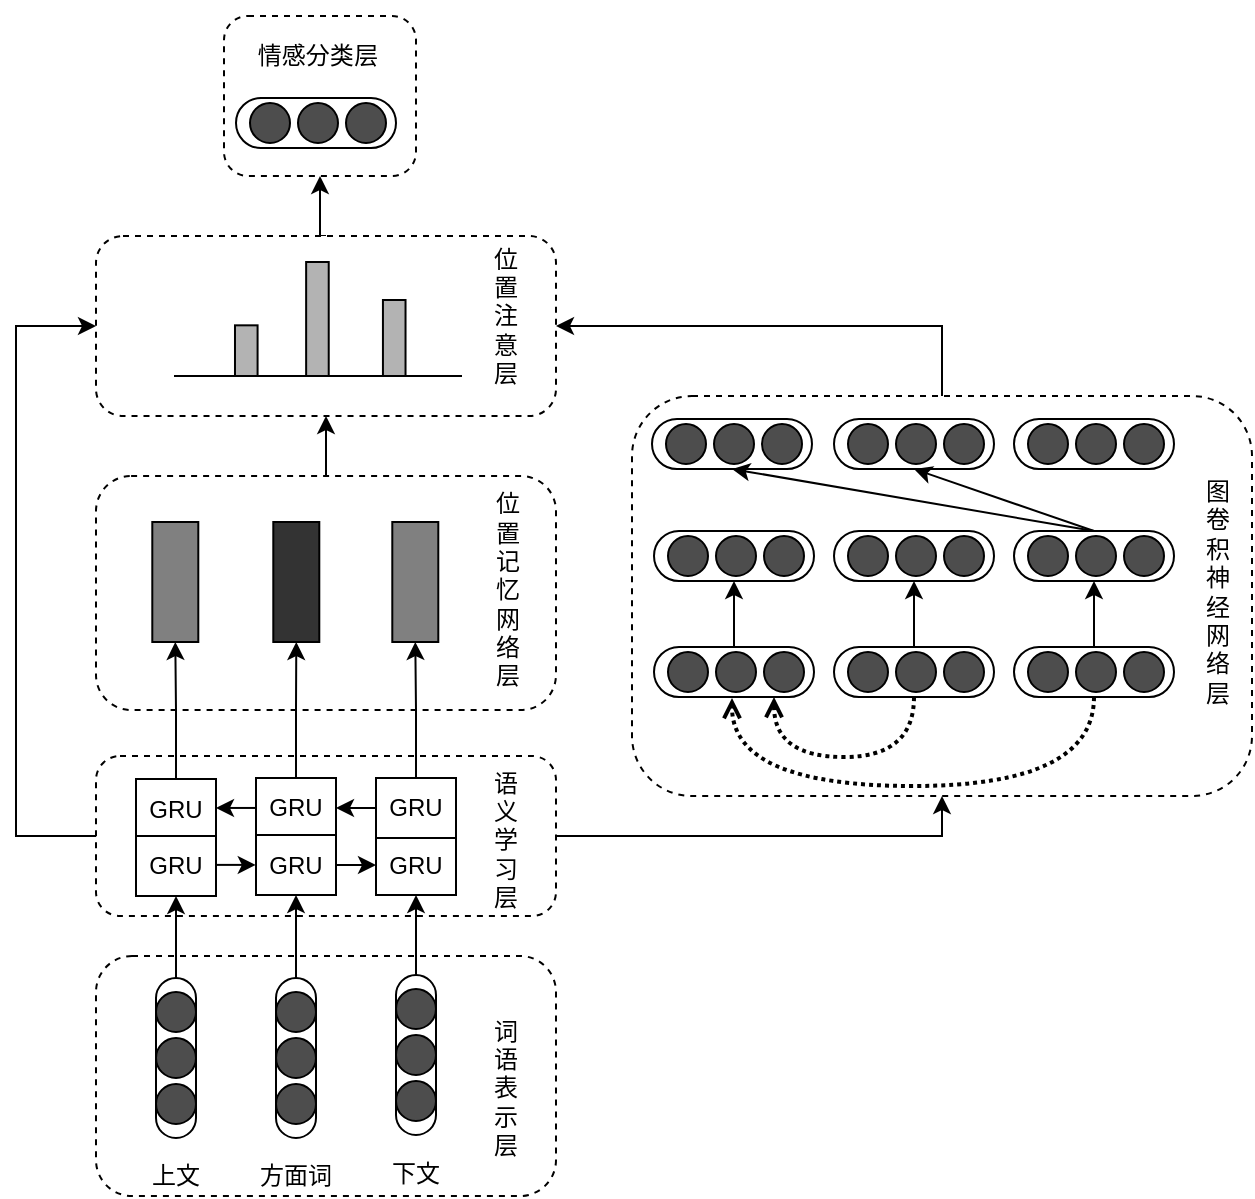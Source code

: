 <mxfile version="12.1.1" type="github" pages="1">
  <diagram id="tmXUNguIjeUi3-2M3EYm" name="Page-1">
    <mxGraphModel dx="859" dy="384" grid="1" gridSize="10" guides="1" tooltips="1" connect="1" arrows="1" fold="1" page="1" pageScale="1" pageWidth="827" pageHeight="1169" math="0" shadow="0">
      <root>
        <mxCell id="0"/>
        <mxCell id="1" parent="0"/>
        <mxCell id="o_JJ_BRSxDDRQvjzPQoS-55" value="" style="rounded=1;whiteSpace=wrap;html=1;fillColor=#FFFFFF;dashed=1;" parent="1" vertex="1">
          <mxGeometry x="209" y="990" width="230" height="120" as="geometry"/>
        </mxCell>
        <mxCell id="o_JJ_BRSxDDRQvjzPQoS-21" value="" style="group" parent="1" vertex="1" connectable="0" treatAsSingle="0">
          <mxGeometry x="229" y="1001" width="40" height="109" as="geometry"/>
        </mxCell>
        <mxCell id="o_JJ_BRSxDDRQvjzPQoS-10" value="" style="group" parent="o_JJ_BRSxDDRQvjzPQoS-21" vertex="1" connectable="0" treatAsSingle="0">
          <mxGeometry x="10" width="20" height="80" as="geometry"/>
        </mxCell>
        <mxCell id="o_JJ_BRSxDDRQvjzPQoS-2" value="" style="rounded=1;whiteSpace=wrap;html=1;arcSize=50;" parent="o_JJ_BRSxDDRQvjzPQoS-10" vertex="1">
          <mxGeometry width="20" height="80" as="geometry"/>
        </mxCell>
        <mxCell id="o_JJ_BRSxDDRQvjzPQoS-5" value="" style="ellipse;whiteSpace=wrap;html=1;aspect=fixed;fillColor=#4D4D4D;" parent="o_JJ_BRSxDDRQvjzPQoS-10" vertex="1">
          <mxGeometry y="30" width="20" height="20" as="geometry"/>
        </mxCell>
        <mxCell id="o_JJ_BRSxDDRQvjzPQoS-11" value="" style="group" parent="o_JJ_BRSxDDRQvjzPQoS-10" vertex="1" connectable="0" treatAsSingle="0">
          <mxGeometry y="7" width="20" height="66" as="geometry"/>
        </mxCell>
        <mxCell id="o_JJ_BRSxDDRQvjzPQoS-6" value="" style="ellipse;whiteSpace=wrap;html=1;aspect=fixed;fillColor=#4D4D4D;" parent="o_JJ_BRSxDDRQvjzPQoS-11" vertex="1">
          <mxGeometry y="46" width="20" height="20" as="geometry"/>
        </mxCell>
        <mxCell id="o_JJ_BRSxDDRQvjzPQoS-1" value="" style="ellipse;whiteSpace=wrap;html=1;aspect=fixed;fillColor=#4D4D4D;" parent="o_JJ_BRSxDDRQvjzPQoS-11" vertex="1">
          <mxGeometry width="20" height="20" as="geometry"/>
        </mxCell>
        <mxCell id="o_JJ_BRSxDDRQvjzPQoS-16" value="" style="group" parent="o_JJ_BRSxDDRQvjzPQoS-21" vertex="1" connectable="0" treatAsSingle="0">
          <mxGeometry y="89" width="40" height="20" as="geometry"/>
        </mxCell>
        <mxCell id="o_JJ_BRSxDDRQvjzPQoS-7" value="上文" style="text;html=1;strokeColor=none;fillColor=none;align=center;verticalAlign=middle;whiteSpace=wrap;rounded=0;" parent="o_JJ_BRSxDDRQvjzPQoS-16" vertex="1">
          <mxGeometry width="40" height="20" as="geometry"/>
        </mxCell>
        <mxCell id="o_JJ_BRSxDDRQvjzPQoS-25" value="" style="group" parent="1" vertex="1" connectable="0" treatAsSingle="0">
          <mxGeometry x="289" y="1001" width="40" height="109" as="geometry"/>
        </mxCell>
        <mxCell id="o_JJ_BRSxDDRQvjzPQoS-26" value="" style="group" parent="o_JJ_BRSxDDRQvjzPQoS-25" vertex="1" connectable="0" treatAsSingle="0">
          <mxGeometry x="10" width="20" height="80" as="geometry"/>
        </mxCell>
        <mxCell id="o_JJ_BRSxDDRQvjzPQoS-27" value="" style="rounded=1;whiteSpace=wrap;html=1;arcSize=50;" parent="o_JJ_BRSxDDRQvjzPQoS-26" vertex="1">
          <mxGeometry width="20" height="80" as="geometry"/>
        </mxCell>
        <mxCell id="o_JJ_BRSxDDRQvjzPQoS-28" value="" style="ellipse;whiteSpace=wrap;html=1;aspect=fixed;fillColor=#4D4D4D;" parent="o_JJ_BRSxDDRQvjzPQoS-26" vertex="1">
          <mxGeometry y="30" width="20" height="20" as="geometry"/>
        </mxCell>
        <mxCell id="o_JJ_BRSxDDRQvjzPQoS-29" value="" style="group" parent="o_JJ_BRSxDDRQvjzPQoS-26" vertex="1" connectable="0" treatAsSingle="0">
          <mxGeometry y="7" width="20" height="66" as="geometry"/>
        </mxCell>
        <mxCell id="o_JJ_BRSxDDRQvjzPQoS-30" value="" style="ellipse;whiteSpace=wrap;html=1;aspect=fixed;fillColor=#4D4D4D;" parent="o_JJ_BRSxDDRQvjzPQoS-29" vertex="1">
          <mxGeometry y="46" width="20" height="20" as="geometry"/>
        </mxCell>
        <mxCell id="o_JJ_BRSxDDRQvjzPQoS-31" value="" style="ellipse;whiteSpace=wrap;html=1;aspect=fixed;fillColor=#4D4D4D;" parent="o_JJ_BRSxDDRQvjzPQoS-29" vertex="1">
          <mxGeometry width="20" height="20" as="geometry"/>
        </mxCell>
        <mxCell id="o_JJ_BRSxDDRQvjzPQoS-32" value="" style="group" parent="o_JJ_BRSxDDRQvjzPQoS-25" vertex="1" connectable="0" treatAsSingle="0">
          <mxGeometry y="89" width="40" height="20" as="geometry"/>
        </mxCell>
        <mxCell id="o_JJ_BRSxDDRQvjzPQoS-33" value="方面词" style="text;html=1;strokeColor=none;fillColor=none;align=center;verticalAlign=middle;whiteSpace=wrap;rounded=0;" parent="o_JJ_BRSxDDRQvjzPQoS-32" vertex="1">
          <mxGeometry width="40" height="20" as="geometry"/>
        </mxCell>
        <mxCell id="o_JJ_BRSxDDRQvjzPQoS-46" value="" style="group" parent="1" vertex="1" connectable="0" treatAsSingle="0">
          <mxGeometry x="349" y="999.5" width="40" height="109" as="geometry"/>
        </mxCell>
        <mxCell id="o_JJ_BRSxDDRQvjzPQoS-47" value="" style="group" parent="o_JJ_BRSxDDRQvjzPQoS-46" vertex="1" connectable="0" treatAsSingle="0">
          <mxGeometry x="10" width="20" height="80" as="geometry"/>
        </mxCell>
        <mxCell id="o_JJ_BRSxDDRQvjzPQoS-48" value="" style="rounded=1;whiteSpace=wrap;html=1;arcSize=50;" parent="o_JJ_BRSxDDRQvjzPQoS-47" vertex="1">
          <mxGeometry width="20" height="80" as="geometry"/>
        </mxCell>
        <mxCell id="o_JJ_BRSxDDRQvjzPQoS-49" value="" style="ellipse;whiteSpace=wrap;html=1;aspect=fixed;fillColor=#4D4D4D;" parent="o_JJ_BRSxDDRQvjzPQoS-47" vertex="1">
          <mxGeometry y="30" width="20" height="20" as="geometry"/>
        </mxCell>
        <mxCell id="o_JJ_BRSxDDRQvjzPQoS-50" value="" style="group" parent="o_JJ_BRSxDDRQvjzPQoS-47" vertex="1" connectable="0" treatAsSingle="0">
          <mxGeometry y="7" width="20" height="66" as="geometry"/>
        </mxCell>
        <mxCell id="o_JJ_BRSxDDRQvjzPQoS-51" value="" style="ellipse;whiteSpace=wrap;html=1;aspect=fixed;fillColor=#4D4D4D;" parent="o_JJ_BRSxDDRQvjzPQoS-50" vertex="1">
          <mxGeometry y="46" width="20" height="20" as="geometry"/>
        </mxCell>
        <mxCell id="o_JJ_BRSxDDRQvjzPQoS-52" value="" style="ellipse;whiteSpace=wrap;html=1;aspect=fixed;fillColor=#4D4D4D;" parent="o_JJ_BRSxDDRQvjzPQoS-50" vertex="1">
          <mxGeometry width="20" height="20" as="geometry"/>
        </mxCell>
        <mxCell id="o_JJ_BRSxDDRQvjzPQoS-53" value="" style="group" parent="o_JJ_BRSxDDRQvjzPQoS-46" vertex="1" connectable="0" treatAsSingle="0">
          <mxGeometry y="89" width="40" height="20" as="geometry"/>
        </mxCell>
        <mxCell id="o_JJ_BRSxDDRQvjzPQoS-54" value="下文" style="text;html=1;strokeColor=none;fillColor=none;align=center;verticalAlign=middle;whiteSpace=wrap;rounded=0;" parent="o_JJ_BRSxDDRQvjzPQoS-53" vertex="1">
          <mxGeometry width="40" height="20" as="geometry"/>
        </mxCell>
        <mxCell id="o_JJ_BRSxDDRQvjzPQoS-250" style="edgeStyle=elbowEdgeStyle;rounded=0;orthogonalLoop=1;jettySize=auto;html=1;exitX=0;exitY=0.5;exitDx=0;exitDy=0;entryX=0;entryY=0.5;entryDx=0;entryDy=0;" parent="1" source="o_JJ_BRSxDDRQvjzPQoS-56" target="o_JJ_BRSxDDRQvjzPQoS-222" edge="1">
          <mxGeometry relative="1" as="geometry">
            <mxPoint x="49" y="500" as="targetPoint"/>
            <Array as="points">
              <mxPoint x="169" y="800"/>
            </Array>
          </mxGeometry>
        </mxCell>
        <mxCell id="ub1XtkeqpHlctDYd5CSZ-99" style="edgeStyle=orthogonalEdgeStyle;rounded=0;orthogonalLoop=1;jettySize=auto;html=1;exitX=1;exitY=0.5;exitDx=0;exitDy=0;entryX=0.5;entryY=1;entryDx=0;entryDy=0;" parent="1" source="o_JJ_BRSxDDRQvjzPQoS-56" target="o_JJ_BRSxDDRQvjzPQoS-98" edge="1">
          <mxGeometry relative="1" as="geometry"/>
        </mxCell>
        <mxCell id="o_JJ_BRSxDDRQvjzPQoS-56" value="" style="rounded=1;whiteSpace=wrap;html=1;fillColor=#FFFFFF;dashed=1;" parent="1" vertex="1">
          <mxGeometry x="209" y="890" width="230" height="80" as="geometry"/>
        </mxCell>
        <mxCell id="o_JJ_BRSxDDRQvjzPQoS-61" value="" style="group" parent="1" vertex="1" connectable="0" treatAsSingle="0">
          <mxGeometry x="229" y="901.5" width="40" height="58.5" as="geometry"/>
        </mxCell>
        <mxCell id="o_JJ_BRSxDDRQvjzPQoS-59" value="GRU" style="rounded=0;whiteSpace=wrap;html=1;fillColor=#FFFFFF;" parent="o_JJ_BRSxDDRQvjzPQoS-61" vertex="1">
          <mxGeometry width="40" height="30" as="geometry"/>
        </mxCell>
        <mxCell id="o_JJ_BRSxDDRQvjzPQoS-60" value="GRU" style="rounded=0;whiteSpace=wrap;html=1;fillColor=#FFFFFF;" parent="o_JJ_BRSxDDRQvjzPQoS-61" vertex="1">
          <mxGeometry y="28.5" width="40" height="30" as="geometry"/>
        </mxCell>
        <mxCell id="o_JJ_BRSxDDRQvjzPQoS-64" value="" style="group" parent="1" vertex="1" connectable="0" treatAsSingle="0">
          <mxGeometry x="289" y="901" width="40" height="58.5" as="geometry"/>
        </mxCell>
        <mxCell id="o_JJ_BRSxDDRQvjzPQoS-65" value="GRU" style="rounded=0;whiteSpace=wrap;html=1;fillColor=#FFFFFF;" parent="o_JJ_BRSxDDRQvjzPQoS-64" vertex="1">
          <mxGeometry width="40" height="30" as="geometry"/>
        </mxCell>
        <mxCell id="o_JJ_BRSxDDRQvjzPQoS-66" value="GRU" style="rounded=0;whiteSpace=wrap;html=1;fillColor=#FFFFFF;" parent="o_JJ_BRSxDDRQvjzPQoS-64" vertex="1">
          <mxGeometry y="28.5" width="40" height="30" as="geometry"/>
        </mxCell>
        <mxCell id="o_JJ_BRSxDDRQvjzPQoS-67" value="" style="group" parent="1" vertex="1" connectable="0" treatAsSingle="0">
          <mxGeometry x="349" y="901" width="40" height="58.5" as="geometry"/>
        </mxCell>
        <mxCell id="o_JJ_BRSxDDRQvjzPQoS-69" value="GRU" style="rounded=0;whiteSpace=wrap;html=1;fillColor=#FFFFFF;" parent="o_JJ_BRSxDDRQvjzPQoS-67" vertex="1">
          <mxGeometry y="28.5" width="40" height="30" as="geometry"/>
        </mxCell>
        <mxCell id="ub1XtkeqpHlctDYd5CSZ-6" value="" style="group" parent="o_JJ_BRSxDDRQvjzPQoS-67" vertex="1" connectable="0" treatAsSingle="0">
          <mxGeometry width="40" height="30" as="geometry"/>
        </mxCell>
        <mxCell id="o_JJ_BRSxDDRQvjzPQoS-68" value="GRU" style="rounded=0;whiteSpace=wrap;html=1;fillColor=#FFFFFF;" parent="ub1XtkeqpHlctDYd5CSZ-6" vertex="1">
          <mxGeometry width="40" height="30" as="geometry"/>
        </mxCell>
        <mxCell id="o_JJ_BRSxDDRQvjzPQoS-73" style="edgeStyle=orthogonalEdgeStyle;rounded=0;orthogonalLoop=1;jettySize=auto;html=1;exitX=1;exitY=0.5;exitDx=0;exitDy=0;entryX=0;entryY=0.5;entryDx=0;entryDy=0;" parent="1" source="o_JJ_BRSxDDRQvjzPQoS-66" target="o_JJ_BRSxDDRQvjzPQoS-69" edge="1">
          <mxGeometry relative="1" as="geometry"/>
        </mxCell>
        <mxCell id="o_JJ_BRSxDDRQvjzPQoS-82" style="edgeStyle=orthogonalEdgeStyle;rounded=0;orthogonalLoop=1;jettySize=auto;html=1;exitX=0;exitY=0.5;exitDx=0;exitDy=0;entryX=1;entryY=0.5;entryDx=0;entryDy=0;" parent="1" edge="1">
          <mxGeometry relative="1" as="geometry">
            <mxPoint x="289" y="915.977" as="sourcePoint"/>
            <mxPoint x="269" y="915.977" as="targetPoint"/>
          </mxGeometry>
        </mxCell>
        <mxCell id="o_JJ_BRSxDDRQvjzPQoS-85" style="edgeStyle=orthogonalEdgeStyle;rounded=0;orthogonalLoop=1;jettySize=auto;html=1;exitX=1;exitY=0.5;exitDx=0;exitDy=0;entryX=0;entryY=0.5;entryDx=0;entryDy=0;" parent="1" edge="1">
          <mxGeometry relative="1" as="geometry">
            <mxPoint x="268.889" y="944.444" as="sourcePoint"/>
            <mxPoint x="288.889" y="944.444" as="targetPoint"/>
          </mxGeometry>
        </mxCell>
        <mxCell id="o_JJ_BRSxDDRQvjzPQoS-87" style="edgeStyle=orthogonalEdgeStyle;rounded=0;orthogonalLoop=1;jettySize=auto;html=1;exitX=0.5;exitY=0;exitDx=0;exitDy=0;entryX=0.5;entryY=1;entryDx=0;entryDy=0;" parent="1" source="o_JJ_BRSxDDRQvjzPQoS-2" target="o_JJ_BRSxDDRQvjzPQoS-60" edge="1">
          <mxGeometry relative="1" as="geometry"/>
        </mxCell>
        <mxCell id="o_JJ_BRSxDDRQvjzPQoS-88" style="edgeStyle=orthogonalEdgeStyle;rounded=0;orthogonalLoop=1;jettySize=auto;html=1;exitX=0.5;exitY=0;exitDx=0;exitDy=0;entryX=0.5;entryY=1;entryDx=0;entryDy=0;" parent="1" source="o_JJ_BRSxDDRQvjzPQoS-27" target="o_JJ_BRSxDDRQvjzPQoS-66" edge="1">
          <mxGeometry relative="1" as="geometry"/>
        </mxCell>
        <mxCell id="o_JJ_BRSxDDRQvjzPQoS-89" style="edgeStyle=orthogonalEdgeStyle;rounded=0;orthogonalLoop=1;jettySize=auto;html=1;exitX=0.5;exitY=0;exitDx=0;exitDy=0;entryX=0.5;entryY=1;entryDx=0;entryDy=0;" parent="1" source="o_JJ_BRSxDDRQvjzPQoS-48" target="o_JJ_BRSxDDRQvjzPQoS-69" edge="1">
          <mxGeometry relative="1" as="geometry"/>
        </mxCell>
        <mxCell id="o_JJ_BRSxDDRQvjzPQoS-218" value="词语表示层" style="text;html=1;strokeColor=none;fillColor=none;align=center;verticalAlign=middle;whiteSpace=wrap;rounded=0;" parent="1" vertex="1">
          <mxGeometry x="409" y="1015.5" width="10" height="80" as="geometry"/>
        </mxCell>
        <mxCell id="o_JJ_BRSxDDRQvjzPQoS-219" value="语义学习层" style="text;html=1;strokeColor=none;fillColor=none;align=center;verticalAlign=middle;whiteSpace=wrap;rounded=0;" parent="1" vertex="1">
          <mxGeometry x="409" y="892" width="10" height="80" as="geometry"/>
        </mxCell>
        <mxCell id="ub1XtkeqpHlctDYd5CSZ-8" value="" style="group" parent="1" vertex="1" connectable="0" treatAsSingle="0">
          <mxGeometry x="209" y="750" width="230" height="117" as="geometry"/>
        </mxCell>
        <mxCell id="o_JJ_BRSxDDRQvjzPQoS-91" value="" style="rounded=1;whiteSpace=wrap;html=1;fillColor=#FFFFFF;dashed=1;" parent="ub1XtkeqpHlctDYd5CSZ-8" vertex="1">
          <mxGeometry width="230.0" height="117" as="geometry"/>
        </mxCell>
        <mxCell id="o_JJ_BRSxDDRQvjzPQoS-92" value="" style="rounded=0;whiteSpace=wrap;html=1;fillColor=#333333;" parent="ub1XtkeqpHlctDYd5CSZ-8" vertex="1">
          <mxGeometry x="88.65" y="23" width="23.0" height="60" as="geometry"/>
        </mxCell>
        <mxCell id="o_JJ_BRSxDDRQvjzPQoS-93" value="" style="rounded=0;whiteSpace=wrap;html=1;fillColor=#808080;" parent="ub1XtkeqpHlctDYd5CSZ-8" vertex="1">
          <mxGeometry x="28.15" y="23" width="23.0" height="60" as="geometry"/>
        </mxCell>
        <mxCell id="o_JJ_BRSxDDRQvjzPQoS-94" value="" style="rounded=0;whiteSpace=wrap;html=1;fillColor=#808080;" parent="ub1XtkeqpHlctDYd5CSZ-8" vertex="1">
          <mxGeometry x="148.15" y="23" width="23.0" height="60" as="geometry"/>
        </mxCell>
        <mxCell id="o_JJ_BRSxDDRQvjzPQoS-220" value="位置记忆网络层" style="text;html=1;strokeColor=none;fillColor=none;align=center;verticalAlign=middle;whiteSpace=wrap;rounded=0;" parent="ub1XtkeqpHlctDYd5CSZ-8" vertex="1">
          <mxGeometry x="200.15" y="17" width="11.5" height="80" as="geometry"/>
        </mxCell>
        <mxCell id="ub1XtkeqpHlctDYd5CSZ-20" style="edgeStyle=orthogonalEdgeStyle;rounded=0;orthogonalLoop=1;jettySize=auto;html=1;exitX=0.5;exitY=0;exitDx=0;exitDy=0;entryX=0.5;entryY=1;entryDx=0;entryDy=0;" parent="1" source="o_JJ_BRSxDDRQvjzPQoS-222" target="o_JJ_BRSxDDRQvjzPQoS-247" edge="1">
          <mxGeometry relative="1" as="geometry"/>
        </mxCell>
        <mxCell id="o_JJ_BRSxDDRQvjzPQoS-222" value="" style="rounded=1;whiteSpace=wrap;html=1;fillColor=#FFFFFF;dashed=1;" parent="1" vertex="1">
          <mxGeometry x="209" y="630" width="230" height="90" as="geometry"/>
        </mxCell>
        <mxCell id="o_JJ_BRSxDDRQvjzPQoS-235" value="位置注意层" style="text;html=1;strokeColor=none;fillColor=none;align=center;verticalAlign=middle;whiteSpace=wrap;rounded=0;" parent="1" vertex="1">
          <mxGeometry x="409" y="630" width="10" height="80" as="geometry"/>
        </mxCell>
        <mxCell id="o_JJ_BRSxDDRQvjzPQoS-236" value="" style="group" parent="1" vertex="1" connectable="0" treatAsSingle="0">
          <mxGeometry x="248" y="643" width="144" height="57" as="geometry"/>
        </mxCell>
        <mxCell id="o_JJ_BRSxDDRQvjzPQoS-223" value="" style="endArrow=none;html=1;" parent="o_JJ_BRSxDDRQvjzPQoS-236" edge="1">
          <mxGeometry width="50" height="50" relative="1" as="geometry">
            <mxPoint y="57" as="sourcePoint"/>
            <mxPoint x="144" y="57" as="targetPoint"/>
          </mxGeometry>
        </mxCell>
        <mxCell id="o_JJ_BRSxDDRQvjzPQoS-224" value="" style="rounded=0;whiteSpace=wrap;html=1;fillColor=#B3B3B3;" parent="o_JJ_BRSxDDRQvjzPQoS-236" vertex="1">
          <mxGeometry x="66.071" width="11.294" height="57" as="geometry"/>
        </mxCell>
        <mxCell id="o_JJ_BRSxDDRQvjzPQoS-227" value="" style="rounded=0;whiteSpace=wrap;html=1;fillColor=#B3B3B3;" parent="o_JJ_BRSxDDRQvjzPQoS-236" vertex="1">
          <mxGeometry x="30.494" y="31.667" width="11.294" height="25.333" as="geometry"/>
        </mxCell>
        <mxCell id="o_JJ_BRSxDDRQvjzPQoS-228" value="" style="rounded=0;whiteSpace=wrap;html=1;fillColor=#B3B3B3;" parent="o_JJ_BRSxDDRQvjzPQoS-236" vertex="1">
          <mxGeometry x="104.471" y="19" width="11.294" height="38" as="geometry"/>
        </mxCell>
        <mxCell id="o_JJ_BRSxDDRQvjzPQoS-237" style="edgeStyle=none;rounded=0;orthogonalLoop=1;jettySize=auto;html=1;exitX=1;exitY=0.5;exitDx=0;exitDy=0;" parent="o_JJ_BRSxDDRQvjzPQoS-236" source="o_JJ_BRSxDDRQvjzPQoS-224" target="o_JJ_BRSxDDRQvjzPQoS-224" edge="1">
          <mxGeometry relative="1" as="geometry"/>
        </mxCell>
        <mxCell id="ub1XtkeqpHlctDYd5CSZ-15" value="" style="group" parent="1" vertex="1" connectable="0" treatAsSingle="0">
          <mxGeometry x="269" y="520" width="100" height="80" as="geometry"/>
        </mxCell>
        <mxCell id="o_JJ_BRSxDDRQvjzPQoS-247" value="" style="rounded=1;whiteSpace=wrap;html=1;fillColor=#FFFFFF;dashed=1;" parent="ub1XtkeqpHlctDYd5CSZ-15" vertex="1">
          <mxGeometry x="4" width="96" height="80" as="geometry"/>
        </mxCell>
        <mxCell id="o_JJ_BRSxDDRQvjzPQoS-177" value="" style="group" parent="ub1XtkeqpHlctDYd5CSZ-15" vertex="1" connectable="0" treatAsSingle="0">
          <mxGeometry x="10" y="41" width="80" height="25" as="geometry"/>
        </mxCell>
        <mxCell id="o_JJ_BRSxDDRQvjzPQoS-153" value="" style="group" parent="o_JJ_BRSxDDRQvjzPQoS-177" vertex="1" connectable="0" treatAsSingle="0">
          <mxGeometry width="80" height="25" as="geometry"/>
        </mxCell>
        <mxCell id="o_JJ_BRSxDDRQvjzPQoS-143" value="" style="rounded=1;whiteSpace=wrap;html=1;arcSize=50;" parent="o_JJ_BRSxDDRQvjzPQoS-153" vertex="1">
          <mxGeometry width="80" height="25" as="geometry"/>
        </mxCell>
        <mxCell id="o_JJ_BRSxDDRQvjzPQoS-147" value="" style="ellipse;whiteSpace=wrap;html=1;aspect=fixed;fillColor=#4D4D4D;" parent="o_JJ_BRSxDDRQvjzPQoS-153" vertex="1">
          <mxGeometry x="7" y="2.5" width="20" height="20" as="geometry"/>
        </mxCell>
        <mxCell id="o_JJ_BRSxDDRQvjzPQoS-151" value="" style="ellipse;whiteSpace=wrap;html=1;aspect=fixed;fillColor=#4D4D4D;" parent="o_JJ_BRSxDDRQvjzPQoS-153" vertex="1">
          <mxGeometry x="31" y="2.5" width="20" height="20" as="geometry"/>
        </mxCell>
        <mxCell id="o_JJ_BRSxDDRQvjzPQoS-152" value="" style="ellipse;whiteSpace=wrap;html=1;aspect=fixed;fillColor=#4D4D4D;" parent="o_JJ_BRSxDDRQvjzPQoS-153" vertex="1">
          <mxGeometry x="55" y="2.5" width="20" height="20" as="geometry"/>
        </mxCell>
        <mxCell id="o_JJ_BRSxDDRQvjzPQoS-217" value="&lt;font style=&quot;font-size: 12px&quot;&gt;情感分&lt;span style=&quot;line-height: 105% ; letter-spacing: 0.2pt&quot;&gt;类&lt;/span&gt;&lt;/font&gt;层" style="text;html=1;strokeColor=none;fillColor=none;align=center;verticalAlign=middle;whiteSpace=wrap;rounded=0;" parent="ub1XtkeqpHlctDYd5CSZ-15" vertex="1">
          <mxGeometry x="16" y="10" width="70" height="20" as="geometry"/>
        </mxCell>
        <mxCell id="o_JJ_BRSxDDRQvjzPQoS-249" style="edgeStyle=none;rounded=0;orthogonalLoop=1;jettySize=auto;html=1;exitX=0.5;exitY=0;exitDx=0;exitDy=0;" parent="ub1XtkeqpHlctDYd5CSZ-15" source="o_JJ_BRSxDDRQvjzPQoS-247" target="o_JJ_BRSxDDRQvjzPQoS-247" edge="1">
          <mxGeometry relative="1" as="geometry"/>
        </mxCell>
        <mxCell id="ub1XtkeqpHlctDYd5CSZ-16" style="edgeStyle=orthogonalEdgeStyle;rounded=0;orthogonalLoop=1;jettySize=auto;html=1;exitX=0.5;exitY=0;exitDx=0;exitDy=0;entryX=0.5;entryY=1;entryDx=0;entryDy=0;" parent="1" source="o_JJ_BRSxDDRQvjzPQoS-59" target="o_JJ_BRSxDDRQvjzPQoS-93" edge="1">
          <mxGeometry relative="1" as="geometry"/>
        </mxCell>
        <mxCell id="ub1XtkeqpHlctDYd5CSZ-17" style="edgeStyle=orthogonalEdgeStyle;rounded=0;orthogonalLoop=1;jettySize=auto;html=1;exitX=0.5;exitY=0;exitDx=0;exitDy=0;entryX=0.5;entryY=1;entryDx=0;entryDy=0;" parent="1" source="o_JJ_BRSxDDRQvjzPQoS-65" target="o_JJ_BRSxDDRQvjzPQoS-92" edge="1">
          <mxGeometry relative="1" as="geometry"/>
        </mxCell>
        <mxCell id="ub1XtkeqpHlctDYd5CSZ-18" style="edgeStyle=orthogonalEdgeStyle;rounded=0;orthogonalLoop=1;jettySize=auto;html=1;exitX=0.5;exitY=0;exitDx=0;exitDy=0;entryX=0.5;entryY=1;entryDx=0;entryDy=0;" parent="1" source="o_JJ_BRSxDDRQvjzPQoS-68" target="o_JJ_BRSxDDRQvjzPQoS-94" edge="1">
          <mxGeometry relative="1" as="geometry">
            <Array as="points">
              <mxPoint x="369" y="867"/>
            </Array>
          </mxGeometry>
        </mxCell>
        <mxCell id="ub1XtkeqpHlctDYd5CSZ-19" style="edgeStyle=orthogonalEdgeStyle;rounded=0;orthogonalLoop=1;jettySize=auto;html=1;exitX=0.5;exitY=0;exitDx=0;exitDy=0;entryX=0.5;entryY=1;entryDx=0;entryDy=0;" parent="1" source="o_JJ_BRSxDDRQvjzPQoS-91" target="o_JJ_BRSxDDRQvjzPQoS-222" edge="1">
          <mxGeometry relative="1" as="geometry"/>
        </mxCell>
        <mxCell id="o_JJ_BRSxDDRQvjzPQoS-74" style="edgeStyle=orthogonalEdgeStyle;rounded=0;orthogonalLoop=1;jettySize=auto;html=1;exitX=0;exitY=0.5;exitDx=0;exitDy=0;entryX=1;entryY=0.5;entryDx=0;entryDy=0;" parent="1" source="o_JJ_BRSxDDRQvjzPQoS-68" target="o_JJ_BRSxDDRQvjzPQoS-65" edge="1">
          <mxGeometry relative="1" as="geometry"/>
        </mxCell>
        <mxCell id="ub1XtkeqpHlctDYd5CSZ-100" style="edgeStyle=orthogonalEdgeStyle;rounded=0;orthogonalLoop=1;jettySize=auto;html=1;exitX=0.5;exitY=0;exitDx=0;exitDy=0;entryX=1;entryY=0.5;entryDx=0;entryDy=0;" parent="1" source="o_JJ_BRSxDDRQvjzPQoS-98" target="o_JJ_BRSxDDRQvjzPQoS-222" edge="1">
          <mxGeometry relative="1" as="geometry"/>
        </mxCell>
        <mxCell id="o_JJ_BRSxDDRQvjzPQoS-98" value="" style="rounded=1;whiteSpace=wrap;html=1;fillColor=#FFFFFF;dashed=1;" parent="1" vertex="1">
          <mxGeometry x="477" y="710" width="310" height="200" as="geometry"/>
        </mxCell>
        <mxCell id="o_JJ_BRSxDDRQvjzPQoS-216" style="edgeStyle=none;rounded=0;orthogonalLoop=1;jettySize=auto;html=1;exitX=0.5;exitY=0;exitDx=0;exitDy=0;" parent="1" source="o_JJ_BRSxDDRQvjzPQoS-98" target="o_JJ_BRSxDDRQvjzPQoS-98" edge="1">
          <mxGeometry relative="1" as="geometry"/>
        </mxCell>
        <mxCell id="o_JJ_BRSxDDRQvjzPQoS-221" value="图卷积神经网络层" style="text;html=1;strokeColor=none;fillColor=none;align=center;verticalAlign=middle;whiteSpace=wrap;rounded=0;" parent="1" vertex="1">
          <mxGeometry x="765" y="767.5" width="10" height="80" as="geometry"/>
        </mxCell>
        <mxCell id="ub1XtkeqpHlctDYd5CSZ-62" value="" style="group" parent="1" vertex="1" connectable="0" treatAsSingle="0">
          <mxGeometry x="487" y="721.5" width="261" height="25" as="geometry"/>
        </mxCell>
        <mxCell id="ub1XtkeqpHlctDYd5CSZ-63" value="" style="group" parent="ub1XtkeqpHlctDYd5CSZ-62" vertex="1" connectable="0" treatAsSingle="0">
          <mxGeometry width="80" height="25" as="geometry"/>
        </mxCell>
        <mxCell id="ub1XtkeqpHlctDYd5CSZ-64" value="" style="group" parent="ub1XtkeqpHlctDYd5CSZ-63" vertex="1" connectable="0" treatAsSingle="0">
          <mxGeometry width="80" height="25" as="geometry"/>
        </mxCell>
        <mxCell id="ub1XtkeqpHlctDYd5CSZ-65" value="" style="rounded=1;whiteSpace=wrap;html=1;arcSize=50;" parent="ub1XtkeqpHlctDYd5CSZ-64" vertex="1">
          <mxGeometry width="80" height="25" as="geometry"/>
        </mxCell>
        <mxCell id="ub1XtkeqpHlctDYd5CSZ-66" value="" style="ellipse;whiteSpace=wrap;html=1;aspect=fixed;fillColor=#4D4D4D;" parent="ub1XtkeqpHlctDYd5CSZ-64" vertex="1">
          <mxGeometry x="7" y="2.5" width="20" height="20" as="geometry"/>
        </mxCell>
        <mxCell id="ub1XtkeqpHlctDYd5CSZ-67" value="" style="ellipse;whiteSpace=wrap;html=1;aspect=fixed;fillColor=#4D4D4D;" parent="ub1XtkeqpHlctDYd5CSZ-64" vertex="1">
          <mxGeometry x="31" y="2.5" width="20" height="20" as="geometry"/>
        </mxCell>
        <mxCell id="ub1XtkeqpHlctDYd5CSZ-68" value="" style="ellipse;whiteSpace=wrap;html=1;aspect=fixed;fillColor=#4D4D4D;" parent="ub1XtkeqpHlctDYd5CSZ-64" vertex="1">
          <mxGeometry x="55" y="2.5" width="20" height="20" as="geometry"/>
        </mxCell>
        <mxCell id="ub1XtkeqpHlctDYd5CSZ-69" value="" style="group" parent="ub1XtkeqpHlctDYd5CSZ-62" vertex="1" connectable="0" treatAsSingle="0">
          <mxGeometry x="91" width="80" height="25" as="geometry"/>
        </mxCell>
        <mxCell id="ub1XtkeqpHlctDYd5CSZ-70" value="" style="group" parent="ub1XtkeqpHlctDYd5CSZ-69" vertex="1" connectable="0" treatAsSingle="0">
          <mxGeometry width="80" height="25" as="geometry"/>
        </mxCell>
        <mxCell id="ub1XtkeqpHlctDYd5CSZ-71" value="" style="group" parent="ub1XtkeqpHlctDYd5CSZ-70" vertex="1" connectable="0" treatAsSingle="0">
          <mxGeometry width="80" height="25" as="geometry"/>
        </mxCell>
        <mxCell id="ub1XtkeqpHlctDYd5CSZ-72" value="" style="rounded=1;whiteSpace=wrap;html=1;arcSize=50;" parent="ub1XtkeqpHlctDYd5CSZ-71" vertex="1">
          <mxGeometry width="80" height="25" as="geometry"/>
        </mxCell>
        <mxCell id="ub1XtkeqpHlctDYd5CSZ-73" value="" style="ellipse;whiteSpace=wrap;html=1;aspect=fixed;fillColor=#4D4D4D;" parent="ub1XtkeqpHlctDYd5CSZ-71" vertex="1">
          <mxGeometry x="7" y="2.5" width="20" height="20" as="geometry"/>
        </mxCell>
        <mxCell id="ub1XtkeqpHlctDYd5CSZ-74" value="" style="ellipse;whiteSpace=wrap;html=1;aspect=fixed;fillColor=#4D4D4D;" parent="ub1XtkeqpHlctDYd5CSZ-71" vertex="1">
          <mxGeometry x="31" y="2.5" width="20" height="20" as="geometry"/>
        </mxCell>
        <mxCell id="ub1XtkeqpHlctDYd5CSZ-75" value="" style="ellipse;whiteSpace=wrap;html=1;aspect=fixed;fillColor=#4D4D4D;" parent="ub1XtkeqpHlctDYd5CSZ-71" vertex="1">
          <mxGeometry x="55" y="2.5" width="20" height="20" as="geometry"/>
        </mxCell>
        <mxCell id="ub1XtkeqpHlctDYd5CSZ-76" value="" style="group" parent="ub1XtkeqpHlctDYd5CSZ-62" vertex="1" connectable="0" treatAsSingle="0">
          <mxGeometry x="181" width="80" height="25" as="geometry"/>
        </mxCell>
        <mxCell id="ub1XtkeqpHlctDYd5CSZ-77" value="" style="group" parent="ub1XtkeqpHlctDYd5CSZ-76" vertex="1" connectable="0" treatAsSingle="0">
          <mxGeometry width="80" height="25" as="geometry"/>
        </mxCell>
        <mxCell id="ub1XtkeqpHlctDYd5CSZ-78" value="" style="group" parent="ub1XtkeqpHlctDYd5CSZ-77" vertex="1" connectable="0" treatAsSingle="0">
          <mxGeometry width="80" height="25" as="geometry"/>
        </mxCell>
        <mxCell id="ub1XtkeqpHlctDYd5CSZ-79" value="" style="rounded=1;whiteSpace=wrap;html=1;arcSize=50;" parent="ub1XtkeqpHlctDYd5CSZ-78" vertex="1">
          <mxGeometry width="80" height="25" as="geometry"/>
        </mxCell>
        <mxCell id="ub1XtkeqpHlctDYd5CSZ-80" value="" style="ellipse;whiteSpace=wrap;html=1;aspect=fixed;fillColor=#4D4D4D;" parent="ub1XtkeqpHlctDYd5CSZ-78" vertex="1">
          <mxGeometry x="7" y="2.5" width="20" height="20" as="geometry"/>
        </mxCell>
        <mxCell id="ub1XtkeqpHlctDYd5CSZ-81" value="" style="ellipse;whiteSpace=wrap;html=1;aspect=fixed;fillColor=#4D4D4D;" parent="ub1XtkeqpHlctDYd5CSZ-78" vertex="1">
          <mxGeometry x="31" y="2.5" width="20" height="20" as="geometry"/>
        </mxCell>
        <mxCell id="ub1XtkeqpHlctDYd5CSZ-82" value="" style="ellipse;whiteSpace=wrap;html=1;aspect=fixed;fillColor=#4D4D4D;" parent="ub1XtkeqpHlctDYd5CSZ-78" vertex="1">
          <mxGeometry x="55" y="2.5" width="20" height="20" as="geometry"/>
        </mxCell>
        <mxCell id="ub1XtkeqpHlctDYd5CSZ-87" style="edgeStyle=orthogonalEdgeStyle;curved=1;rounded=0;orthogonalLoop=1;jettySize=auto;html=1;exitX=0.5;exitY=1;exitDx=0;exitDy=0;strokeWidth=2;endArrow=open;endFill=0;dashed=1;dashPattern=1 1;" parent="1" source="o_JJ_BRSxDDRQvjzPQoS-170" edge="1">
          <mxGeometry relative="1" as="geometry">
            <mxPoint x="527" y="861" as="targetPoint"/>
            <Array as="points">
              <mxPoint x="708" y="905"/>
              <mxPoint x="527" y="905"/>
            </Array>
          </mxGeometry>
        </mxCell>
        <mxCell id="ub1XtkeqpHlctDYd5CSZ-88" style="edgeStyle=orthogonalEdgeStyle;curved=1;rounded=0;orthogonalLoop=1;jettySize=auto;html=1;exitX=0.5;exitY=0;exitDx=0;exitDy=0;entryX=0.5;entryY=1;entryDx=0;entryDy=0;" parent="1" source="o_JJ_BRSxDDRQvjzPQoS-155" target="o_JJ_BRSxDDRQvjzPQoS-180" edge="1">
          <mxGeometry relative="1" as="geometry"/>
        </mxCell>
        <mxCell id="ub1XtkeqpHlctDYd5CSZ-89" style="edgeStyle=orthogonalEdgeStyle;curved=1;rounded=0;orthogonalLoop=1;jettySize=auto;html=1;exitX=0.5;exitY=0;exitDx=0;exitDy=0;entryX=0.5;entryY=1;entryDx=0;entryDy=0;" parent="1" source="o_JJ_BRSxDDRQvjzPQoS-165" target="o_JJ_BRSxDDRQvjzPQoS-193" edge="1">
          <mxGeometry relative="1" as="geometry"/>
        </mxCell>
        <mxCell id="o_JJ_BRSxDDRQvjzPQoS-178" value="" style="group" parent="1" vertex="1" connectable="0" treatAsSingle="0">
          <mxGeometry x="488" y="777.5" width="80" height="25" as="geometry"/>
        </mxCell>
        <mxCell id="o_JJ_BRSxDDRQvjzPQoS-179" value="" style="group" parent="o_JJ_BRSxDDRQvjzPQoS-178" vertex="1" connectable="0" treatAsSingle="0">
          <mxGeometry width="80" height="25" as="geometry"/>
        </mxCell>
        <mxCell id="o_JJ_BRSxDDRQvjzPQoS-180" value="" style="rounded=1;whiteSpace=wrap;html=1;arcSize=50;" parent="o_JJ_BRSxDDRQvjzPQoS-179" vertex="1">
          <mxGeometry width="80" height="25" as="geometry"/>
        </mxCell>
        <mxCell id="o_JJ_BRSxDDRQvjzPQoS-181" value="" style="ellipse;whiteSpace=wrap;html=1;aspect=fixed;fillColor=#4D4D4D;" parent="o_JJ_BRSxDDRQvjzPQoS-179" vertex="1">
          <mxGeometry x="7" y="2.5" width="20" height="20" as="geometry"/>
        </mxCell>
        <mxCell id="o_JJ_BRSxDDRQvjzPQoS-182" value="" style="ellipse;whiteSpace=wrap;html=1;aspect=fixed;fillColor=#4D4D4D;" parent="o_JJ_BRSxDDRQvjzPQoS-179" vertex="1">
          <mxGeometry x="31" y="2.5" width="20" height="20" as="geometry"/>
        </mxCell>
        <mxCell id="o_JJ_BRSxDDRQvjzPQoS-183" value="" style="ellipse;whiteSpace=wrap;html=1;aspect=fixed;fillColor=#4D4D4D;" parent="o_JJ_BRSxDDRQvjzPQoS-179" vertex="1">
          <mxGeometry x="55" y="2.5" width="20" height="20" as="geometry"/>
        </mxCell>
        <mxCell id="ub1XtkeqpHlctDYd5CSZ-90" value="" style="group" parent="1" vertex="1" connectable="0" treatAsSingle="0">
          <mxGeometry x="578" y="777.5" width="80" height="25" as="geometry"/>
        </mxCell>
        <mxCell id="ub1XtkeqpHlctDYd5CSZ-28" value="" style="group" parent="ub1XtkeqpHlctDYd5CSZ-90" vertex="1" connectable="0" treatAsSingle="0">
          <mxGeometry width="80" height="25" as="geometry"/>
        </mxCell>
        <mxCell id="o_JJ_BRSxDDRQvjzPQoS-191" value="" style="group" parent="ub1XtkeqpHlctDYd5CSZ-28" vertex="1" connectable="0" treatAsSingle="0">
          <mxGeometry width="80" height="25" as="geometry"/>
        </mxCell>
        <mxCell id="o_JJ_BRSxDDRQvjzPQoS-192" value="" style="group" parent="o_JJ_BRSxDDRQvjzPQoS-191" vertex="1" connectable="0" treatAsSingle="0">
          <mxGeometry width="80" height="25" as="geometry"/>
        </mxCell>
        <mxCell id="o_JJ_BRSxDDRQvjzPQoS-193" value="" style="rounded=1;whiteSpace=wrap;html=1;arcSize=50;" parent="o_JJ_BRSxDDRQvjzPQoS-192" vertex="1">
          <mxGeometry width="80" height="25" as="geometry"/>
        </mxCell>
        <mxCell id="o_JJ_BRSxDDRQvjzPQoS-194" value="" style="ellipse;whiteSpace=wrap;html=1;aspect=fixed;fillColor=#4D4D4D;" parent="o_JJ_BRSxDDRQvjzPQoS-192" vertex="1">
          <mxGeometry x="7" y="2.5" width="20" height="20" as="geometry"/>
        </mxCell>
        <mxCell id="o_JJ_BRSxDDRQvjzPQoS-195" value="" style="ellipse;whiteSpace=wrap;html=1;aspect=fixed;fillColor=#4D4D4D;" parent="o_JJ_BRSxDDRQvjzPQoS-192" vertex="1">
          <mxGeometry x="31" y="2.5" width="20" height="20" as="geometry"/>
        </mxCell>
        <mxCell id="o_JJ_BRSxDDRQvjzPQoS-196" value="" style="ellipse;whiteSpace=wrap;html=1;aspect=fixed;fillColor=#4D4D4D;" parent="o_JJ_BRSxDDRQvjzPQoS-192" vertex="1">
          <mxGeometry x="55" y="2.5" width="20" height="20" as="geometry"/>
        </mxCell>
        <mxCell id="ub1XtkeqpHlctDYd5CSZ-91" style="edgeStyle=orthogonalEdgeStyle;curved=1;rounded=0;orthogonalLoop=1;jettySize=auto;html=1;exitX=0.5;exitY=0;exitDx=0;exitDy=0;entryX=0.5;entryY=1;entryDx=0;entryDy=0;" parent="1" source="o_JJ_BRSxDDRQvjzPQoS-170" target="ub1XtkeqpHlctDYd5CSZ-32" edge="1">
          <mxGeometry relative="1" as="geometry"/>
        </mxCell>
        <mxCell id="ub1XtkeqpHlctDYd5CSZ-92" value="" style="group" parent="1" vertex="1" connectable="0" treatAsSingle="0">
          <mxGeometry x="668" y="777.5" width="80" height="25" as="geometry"/>
        </mxCell>
        <mxCell id="ub1XtkeqpHlctDYd5CSZ-29" value="" style="group" parent="ub1XtkeqpHlctDYd5CSZ-92" vertex="1" connectable="0" treatAsSingle="0">
          <mxGeometry width="80" height="25" as="geometry"/>
        </mxCell>
        <mxCell id="ub1XtkeqpHlctDYd5CSZ-30" value="" style="group" parent="ub1XtkeqpHlctDYd5CSZ-29" vertex="1" connectable="0" treatAsSingle="0">
          <mxGeometry width="80" height="25" as="geometry"/>
        </mxCell>
        <mxCell id="ub1XtkeqpHlctDYd5CSZ-31" value="" style="group" parent="ub1XtkeqpHlctDYd5CSZ-30" vertex="1" connectable="0" treatAsSingle="0">
          <mxGeometry width="80" height="25" as="geometry"/>
        </mxCell>
        <mxCell id="ub1XtkeqpHlctDYd5CSZ-32" value="" style="rounded=1;whiteSpace=wrap;html=1;arcSize=50;" parent="ub1XtkeqpHlctDYd5CSZ-31" vertex="1">
          <mxGeometry width="80" height="25" as="geometry"/>
        </mxCell>
        <mxCell id="ub1XtkeqpHlctDYd5CSZ-33" value="" style="ellipse;whiteSpace=wrap;html=1;aspect=fixed;fillColor=#4D4D4D;" parent="ub1XtkeqpHlctDYd5CSZ-31" vertex="1">
          <mxGeometry x="7" y="2.5" width="20" height="20" as="geometry"/>
        </mxCell>
        <mxCell id="ub1XtkeqpHlctDYd5CSZ-34" value="" style="ellipse;whiteSpace=wrap;html=1;aspect=fixed;fillColor=#4D4D4D;" parent="ub1XtkeqpHlctDYd5CSZ-31" vertex="1">
          <mxGeometry x="31" y="2.5" width="20" height="20" as="geometry"/>
        </mxCell>
        <mxCell id="ub1XtkeqpHlctDYd5CSZ-35" value="" style="ellipse;whiteSpace=wrap;html=1;aspect=fixed;fillColor=#4D4D4D;" parent="ub1XtkeqpHlctDYd5CSZ-31" vertex="1">
          <mxGeometry x="55" y="2.5" width="20" height="20" as="geometry"/>
        </mxCell>
        <mxCell id="ub1XtkeqpHlctDYd5CSZ-93" style="rounded=0;orthogonalLoop=1;jettySize=auto;html=1;exitX=0.5;exitY=0;exitDx=0;exitDy=0;entryX=0.5;entryY=1;entryDx=0;entryDy=0;" parent="1" source="ub1XtkeqpHlctDYd5CSZ-32" target="ub1XtkeqpHlctDYd5CSZ-65" edge="1">
          <mxGeometry relative="1" as="geometry"/>
        </mxCell>
        <mxCell id="ub1XtkeqpHlctDYd5CSZ-94" style="edgeStyle=none;rounded=0;orthogonalLoop=1;jettySize=auto;html=1;exitX=0.5;exitY=0;exitDx=0;exitDy=0;entryX=0.5;entryY=1;entryDx=0;entryDy=0;" parent="1" source="ub1XtkeqpHlctDYd5CSZ-32" target="ub1XtkeqpHlctDYd5CSZ-72" edge="1">
          <mxGeometry relative="1" as="geometry"/>
        </mxCell>
        <mxCell id="o_JJ_BRSxDDRQvjzPQoS-154" value="" style="group" parent="1" vertex="1" connectable="0" treatAsSingle="0">
          <mxGeometry x="488" y="835.5" width="80" height="25" as="geometry"/>
        </mxCell>
        <mxCell id="o_JJ_BRSxDDRQvjzPQoS-155" value="" style="rounded=1;whiteSpace=wrap;html=1;arcSize=50;" parent="o_JJ_BRSxDDRQvjzPQoS-154" vertex="1">
          <mxGeometry width="80" height="25" as="geometry"/>
        </mxCell>
        <mxCell id="ub1XtkeqpHlctDYd5CSZ-36" value="" style="group" parent="o_JJ_BRSxDDRQvjzPQoS-154" vertex="1" connectable="0" treatAsSingle="0">
          <mxGeometry x="7" y="2.5" width="68" height="20" as="geometry"/>
        </mxCell>
        <mxCell id="o_JJ_BRSxDDRQvjzPQoS-156" value="" style="ellipse;whiteSpace=wrap;html=1;aspect=fixed;fillColor=#4D4D4D;" parent="ub1XtkeqpHlctDYd5CSZ-36" vertex="1">
          <mxGeometry width="20" height="20" as="geometry"/>
        </mxCell>
        <mxCell id="o_JJ_BRSxDDRQvjzPQoS-157" value="" style="ellipse;whiteSpace=wrap;html=1;aspect=fixed;fillColor=#4D4D4D;" parent="ub1XtkeqpHlctDYd5CSZ-36" vertex="1">
          <mxGeometry x="24" width="20" height="20" as="geometry"/>
        </mxCell>
        <mxCell id="o_JJ_BRSxDDRQvjzPQoS-158" value="" style="ellipse;whiteSpace=wrap;html=1;aspect=fixed;fillColor=#4D4D4D;" parent="ub1XtkeqpHlctDYd5CSZ-36" vertex="1">
          <mxGeometry x="48" width="20" height="20" as="geometry"/>
        </mxCell>
        <mxCell id="o_JJ_BRSxDDRQvjzPQoS-164" value="" style="group" parent="1" vertex="1" connectable="0" treatAsSingle="0">
          <mxGeometry x="578" y="835.5" width="80" height="25" as="geometry"/>
        </mxCell>
        <mxCell id="o_JJ_BRSxDDRQvjzPQoS-165" value="" style="rounded=1;whiteSpace=wrap;html=1;arcSize=50;" parent="o_JJ_BRSxDDRQvjzPQoS-164" vertex="1">
          <mxGeometry width="80" height="25" as="geometry"/>
        </mxCell>
        <mxCell id="o_JJ_BRSxDDRQvjzPQoS-166" value="" style="ellipse;whiteSpace=wrap;html=1;aspect=fixed;fillColor=#4D4D4D;" parent="o_JJ_BRSxDDRQvjzPQoS-164" vertex="1">
          <mxGeometry x="7" y="2.5" width="20" height="20" as="geometry"/>
        </mxCell>
        <mxCell id="o_JJ_BRSxDDRQvjzPQoS-167" value="" style="ellipse;whiteSpace=wrap;html=1;aspect=fixed;fillColor=#4D4D4D;" parent="o_JJ_BRSxDDRQvjzPQoS-164" vertex="1">
          <mxGeometry x="31" y="2.5" width="20" height="20" as="geometry"/>
        </mxCell>
        <mxCell id="o_JJ_BRSxDDRQvjzPQoS-168" value="" style="ellipse;whiteSpace=wrap;html=1;aspect=fixed;fillColor=#4D4D4D;" parent="o_JJ_BRSxDDRQvjzPQoS-164" vertex="1">
          <mxGeometry x="55" y="2.5" width="20" height="20" as="geometry"/>
        </mxCell>
        <mxCell id="o_JJ_BRSxDDRQvjzPQoS-169" value="" style="group" parent="1" vertex="1" connectable="0" treatAsSingle="0">
          <mxGeometry x="668" y="835.5" width="80" height="25" as="geometry"/>
        </mxCell>
        <mxCell id="o_JJ_BRSxDDRQvjzPQoS-170" value="" style="rounded=1;whiteSpace=wrap;html=1;arcSize=50;" parent="o_JJ_BRSxDDRQvjzPQoS-169" vertex="1">
          <mxGeometry width="80" height="25" as="geometry"/>
        </mxCell>
        <mxCell id="o_JJ_BRSxDDRQvjzPQoS-171" value="" style="ellipse;whiteSpace=wrap;html=1;aspect=fixed;fillColor=#4D4D4D;" parent="o_JJ_BRSxDDRQvjzPQoS-169" vertex="1">
          <mxGeometry x="7" y="2.5" width="20" height="20" as="geometry"/>
        </mxCell>
        <mxCell id="o_JJ_BRSxDDRQvjzPQoS-172" value="" style="ellipse;whiteSpace=wrap;html=1;aspect=fixed;fillColor=#4D4D4D;" parent="o_JJ_BRSxDDRQvjzPQoS-169" vertex="1">
          <mxGeometry x="31" y="2.5" width="20" height="20" as="geometry"/>
        </mxCell>
        <mxCell id="o_JJ_BRSxDDRQvjzPQoS-173" value="" style="ellipse;whiteSpace=wrap;html=1;aspect=fixed;fillColor=#4D4D4D;" parent="o_JJ_BRSxDDRQvjzPQoS-169" vertex="1">
          <mxGeometry x="55" y="2.5" width="20" height="20" as="geometry"/>
        </mxCell>
        <mxCell id="fAfOB4aLJleQcFvKfeEl-1" style="edgeStyle=orthogonalEdgeStyle;rounded=0;orthogonalLoop=1;jettySize=auto;html=1;exitX=0.5;exitY=1;exitDx=0;exitDy=0;entryX=0.75;entryY=1;entryDx=0;entryDy=0;curved=1;strokeWidth=2;endArrow=open;endFill=0;dashed=1;dashPattern=1 1;" parent="1" source="o_JJ_BRSxDDRQvjzPQoS-165" target="o_JJ_BRSxDDRQvjzPQoS-155" edge="1">
          <mxGeometry relative="1" as="geometry">
            <Array as="points">
              <mxPoint x="618" y="890.5"/>
              <mxPoint x="548" y="890.5"/>
            </Array>
          </mxGeometry>
        </mxCell>
      </root>
    </mxGraphModel>
  </diagram>
</mxfile>
